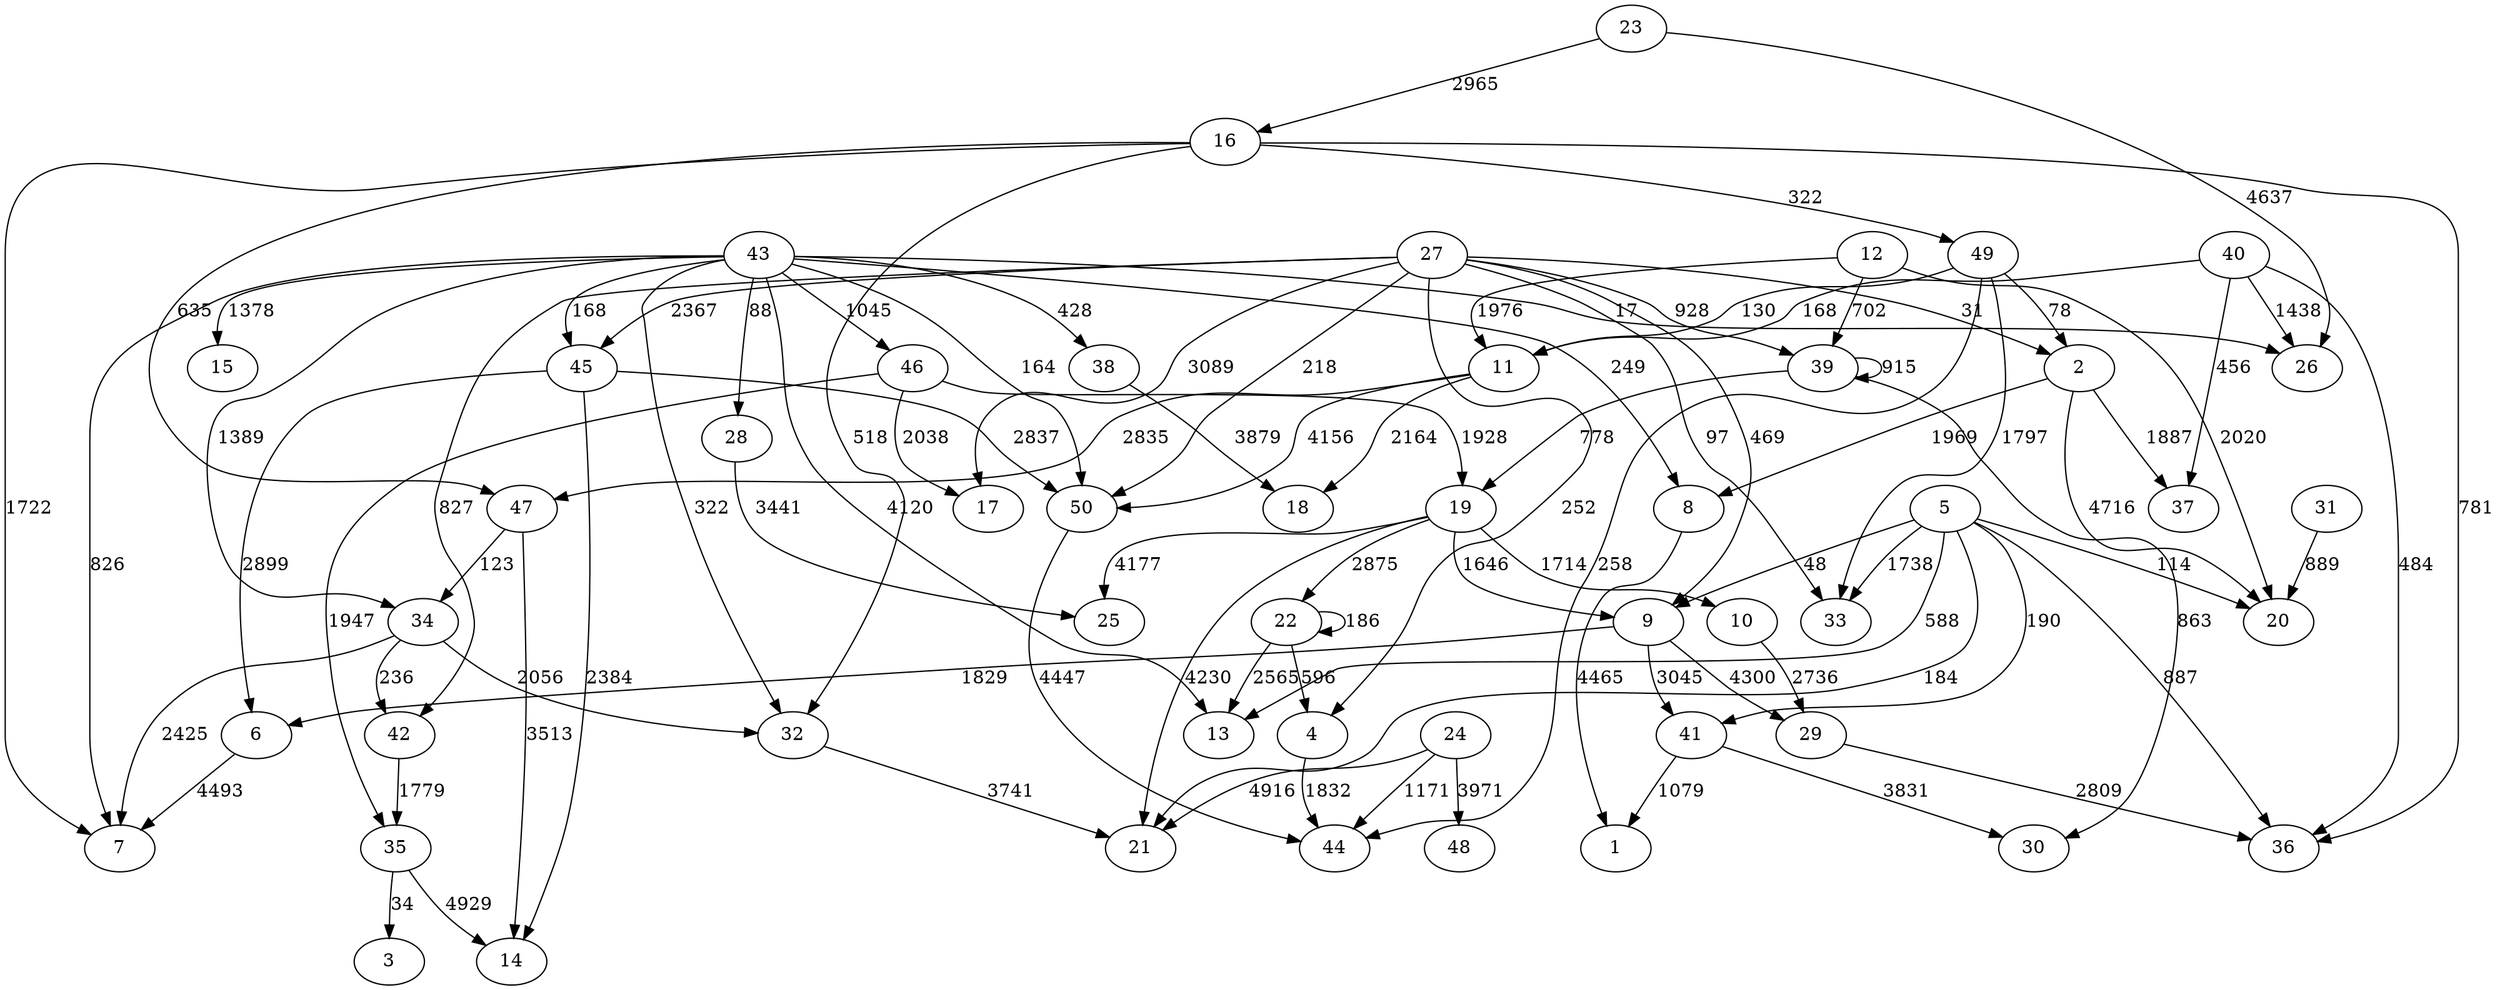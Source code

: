 strict digraph  {
	46 -> 19	 [label=1928];
	46 -> 17	 [label=2038];
	46 -> 35	 [label=1947];
	19 -> 21	 [label=4230];
	19 -> 9	 [label=1646];
	19 -> 22	 [label=2875];
	19 -> 25	 [label=4177];
	19 -> 10	 [label=1714];
	35 -> 3	 [label=34];
	35 -> 14	 [label=4929];
	32 -> 21	 [label=3741];
	9 -> 41	 [label=3045];
	9 -> 6	 [label=1829];
	9 -> 29	 [label=4300];
	41 -> 1	 [label=1079];
	41 -> 30	 [label=3831];
	6 -> 7	 [label=4493];
	29 -> 36	 [label=2809];
	42 -> 35	 [label=1779];
	4 -> 44	 [label=1832];
	43 -> 46	 [label=1045];
	43 -> 32	 [label=322];
	43 -> 13	 [label=4120];
	43 -> 15	 [label=1378];
	43 -> 26	 [label=17];
	43 -> 38	 [label=428];
	43 -> 34	 [label=1389];
	43 -> 28	 [label=88];
	43 -> 7	 [label=826];
	43 -> 45	 [label=168];
	43 -> 8	 [label=249];
	43 -> 50	 [label=164];
	38 -> 18	 [label=3879];
	34 -> 32	 [label=2056];
	34 -> 42	 [label=236];
	34 -> 7	 [label=2425];
	28 -> 25	 [label=3441];
	45 -> 6	 [label=2899];
	45 -> 50	 [label=2837];
	45 -> 14	 [label=2384];
	8 -> 1	 [label=4465];
	50 -> 44	 [label=4447];
	22 -> 4	 [label=596];
	22 -> 13	 [label=2565];
	22 -> 22	 [label=186];
	10 -> 29	 [label=2736];
	23 -> 26	 [label=4637];
	23 -> 16	 [label=2965];
	16 -> 32	 [label=518];
	16 -> 7	 [label=1722];
	16 -> 36	 [label=781];
	16 -> 49	 [label=322];
	16 -> 47	 [label=635];
	49 -> 44	 [label=258];
	49 -> 2	 [label=78];
	49 -> 33	 [label=1797];
	49 -> 11	 [label=130];
	47 -> 34	 [label=123];
	47 -> 14	 [label=3513];
	27 -> 17	 [label=3089];
	27 -> 9	 [label=469];
	27 -> 42	 [label=827];
	27 -> 4	 [label=252];
	27 -> 45	 [label=2367];
	27 -> 50	 [label=218];
	27 -> 2	 [label=31];
	27 -> 33	 [label=97];
	27 -> 39	 [label=928];
	2 -> 8	 [label=1969];
	2 -> 20	 [label=4716];
	2 -> 37	 [label=1887];
	39 -> 19	 [label=778];
	39 -> 39	 [label=915];
	39 -> 30	 [label=863];
	11 -> 50	 [label=4156];
	11 -> 47	 [label=2835];
	11 -> 18	 [label=2164];
	40 -> 26	 [label=1438];
	40 -> 36	 [label=484];
	40 -> 11	 [label=168];
	40 -> 37	 [label=456];
	24 -> 21	 [label=4916];
	24 -> 44	 [label=1171];
	24 -> 48	 [label=3971];
	12 -> 39	 [label=702];
	12 -> 11	 [label=1976];
	12 -> 20	 [label=2020];
	31 -> 20	 [label=889];
	5 -> 21	 [label=184];
	5 -> 9	 [label=48];
	5 -> 41	 [label=190];
	5 -> 13	 [label=588];
	5 -> 36	 [label=887];
	5 -> 33	 [label=1738];
	5 -> 20	 [label=114];
}
